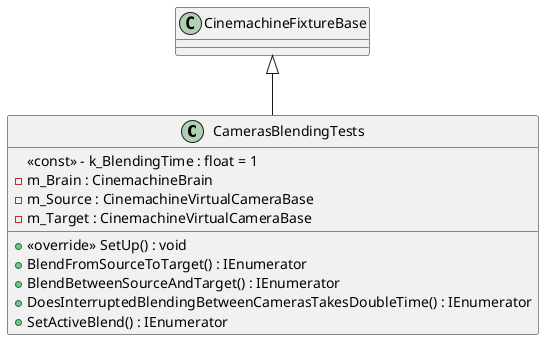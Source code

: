 @startuml
class CamerasBlendingTests {
    <<const>> - k_BlendingTime : float = 1
    - m_Brain : CinemachineBrain
    - m_Source : CinemachineVirtualCameraBase
    - m_Target : CinemachineVirtualCameraBase
    + <<override>> SetUp() : void
    + BlendFromSourceToTarget() : IEnumerator
    + BlendBetweenSourceAndTarget() : IEnumerator
    + DoesInterruptedBlendingBetweenCamerasTakesDoubleTime() : IEnumerator
    + SetActiveBlend() : IEnumerator
}
CinemachineFixtureBase <|-- CamerasBlendingTests
@enduml
